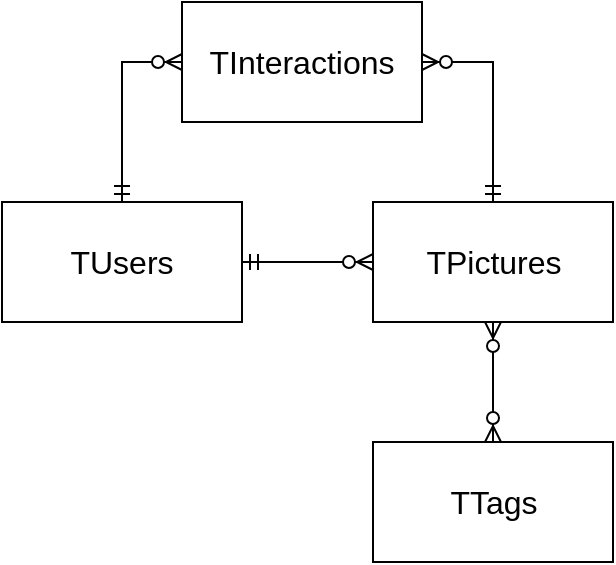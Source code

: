 <mxfile version="12.4.1" type="device" pages="1"><diagram id="ooFcWWqeGi0695E8Fim8" name="Page-1"><mxGraphModel dx="494" dy="263" grid="1" gridSize="10" guides="1" tooltips="1" connect="1" arrows="1" fold="1" page="1" pageScale="1" pageWidth="850" pageHeight="1100" math="0" shadow="0"><root><mxCell id="0"/><mxCell id="1" parent="0"/><mxCell id="qT7j2iDPoeuqpkvU5LQD-9" value="" style="edgeStyle=orthogonalEdgeStyle;rounded=0;orthogonalLoop=1;jettySize=auto;html=1;startArrow=ERmandOne;startFill=0;endArrow=ERzeroToMany;endFill=1;" edge="1" parent="1" source="qT7j2iDPoeuqpkvU5LQD-1" target="qT7j2iDPoeuqpkvU5LQD-3"><mxGeometry relative="1" as="geometry"/></mxCell><mxCell id="qT7j2iDPoeuqpkvU5LQD-1" value="&lt;font style=&quot;font-size: 16px&quot;&gt;TUsers&lt;/font&gt;" style="rounded=0;whiteSpace=wrap;html=1;" vertex="1" parent="1"><mxGeometry x="290" y="260" width="120" height="60" as="geometry"/></mxCell><mxCell id="qT7j2iDPoeuqpkvU5LQD-2" value="&lt;font style=&quot;font-size: 16px&quot;&gt;TTags&lt;/font&gt;" style="rounded=0;whiteSpace=wrap;html=1;direction=west;" vertex="1" parent="1"><mxGeometry x="475.5" y="380" width="120" height="60" as="geometry"/></mxCell><mxCell id="qT7j2iDPoeuqpkvU5LQD-6" value="" style="edgeStyle=orthogonalEdgeStyle;rounded=0;orthogonalLoop=1;jettySize=auto;html=1;endArrow=ERzeroToMany;endFill=1;startArrow=ERzeroToMany;startFill=1;" edge="1" parent="1" source="qT7j2iDPoeuqpkvU5LQD-3" target="qT7j2iDPoeuqpkvU5LQD-2"><mxGeometry relative="1" as="geometry"/></mxCell><mxCell id="qT7j2iDPoeuqpkvU5LQD-10" value="" style="edgeStyle=orthogonalEdgeStyle;rounded=0;orthogonalLoop=1;jettySize=auto;html=1;startArrow=ERmandOne;startFill=0;endArrow=ERzeroToMany;endFill=1;entryX=1;entryY=0.5;entryDx=0;entryDy=0;" edge="1" parent="1" source="qT7j2iDPoeuqpkvU5LQD-3" target="qT7j2iDPoeuqpkvU5LQD-4"><mxGeometry relative="1" as="geometry"/></mxCell><mxCell id="qT7j2iDPoeuqpkvU5LQD-3" value="&lt;font style=&quot;font-size: 16px&quot;&gt;TPictures&lt;/font&gt;" style="rounded=0;whiteSpace=wrap;html=1;" vertex="1" parent="1"><mxGeometry x="475.5" y="260" width="120" height="60" as="geometry"/></mxCell><mxCell id="qT7j2iDPoeuqpkvU5LQD-4" value="&lt;font style=&quot;font-size: 16px&quot;&gt;TInteractions&lt;/font&gt;" style="rounded=0;whiteSpace=wrap;html=1;" vertex="1" parent="1"><mxGeometry x="380" y="160" width="120" height="60" as="geometry"/></mxCell><mxCell id="qT7j2iDPoeuqpkvU5LQD-13" value="" style="edgeStyle=orthogonalEdgeStyle;rounded=0;orthogonalLoop=1;jettySize=auto;html=1;startArrow=ERmandOne;startFill=0;endArrow=ERzeroToMany;endFill=1;exitX=0.5;exitY=0;exitDx=0;exitDy=0;entryX=0;entryY=0.5;entryDx=0;entryDy=0;" edge="1" parent="1" source="qT7j2iDPoeuqpkvU5LQD-1" target="qT7j2iDPoeuqpkvU5LQD-4"><mxGeometry relative="1" as="geometry"/></mxCell></root></mxGraphModel></diagram></mxfile>